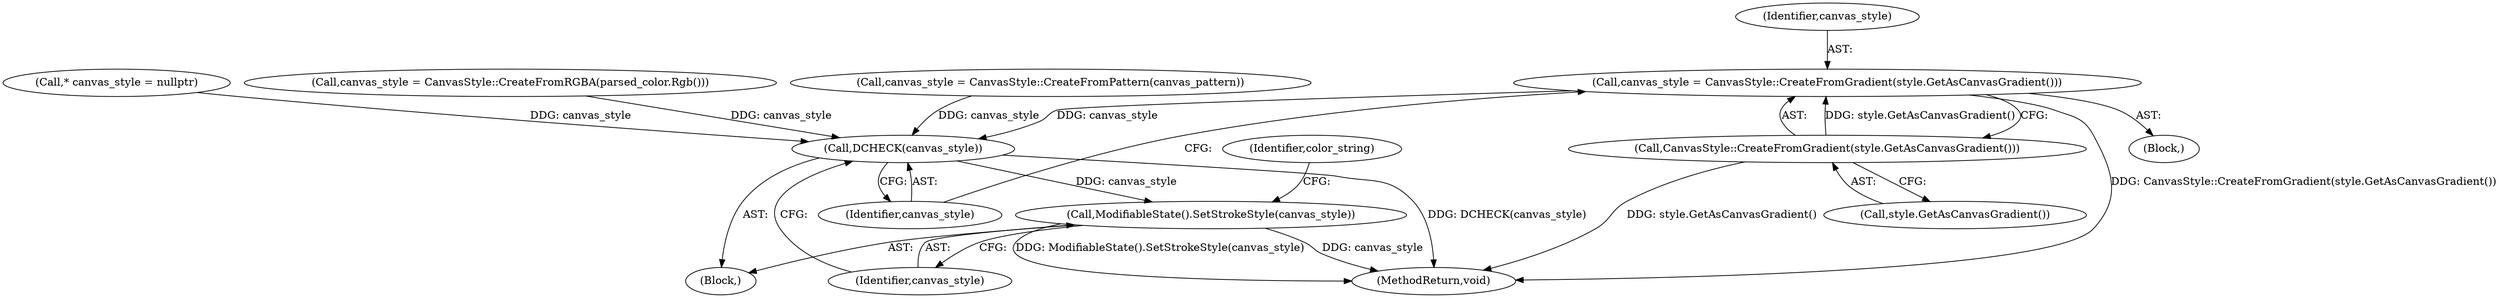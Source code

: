digraph "0_Chrome_6ed26f014f76f10e76e80636027a2db9dcbe1664_4@pointer" {
"1000147" [label="(Call,canvas_style = CanvasStyle::CreateFromGradient(style.GetAsCanvasGradient()))"];
"1000149" [label="(Call,CanvasStyle::CreateFromGradient(style.GetAsCanvasGradient()))"];
"1000170" [label="(Call,DCHECK(canvas_style))"];
"1000172" [label="(Call,ModifiableState().SetStrokeStyle(canvas_style))"];
"1000146" [label="(Block,)"];
"1000139" [label="(Call,canvas_style = CanvasStyle::CreateFromRGBA(parsed_color.Rgb()))"];
"1000166" [label="(Call,canvas_style = CanvasStyle::CreateFromPattern(canvas_pattern))"];
"1000170" [label="(Call,DCHECK(canvas_style))"];
"1000175" [label="(Identifier,color_string)"];
"1000171" [label="(Identifier,canvas_style)"];
"1000173" [label="(Identifier,canvas_style)"];
"1000150" [label="(Call,style.GetAsCanvasGradient())"];
"1000177" [label="(MethodReturn,void)"];
"1000172" [label="(Call,ModifiableState().SetStrokeStyle(canvas_style))"];
"1000102" [label="(Block,)"];
"1000149" [label="(Call,CanvasStyle::CreateFromGradient(style.GetAsCanvasGradient()))"];
"1000148" [label="(Identifier,canvas_style)"];
"1000147" [label="(Call,canvas_style = CanvasStyle::CreateFromGradient(style.GetAsCanvasGradient()))"];
"1000108" [label="(Call,* canvas_style = nullptr)"];
"1000147" -> "1000146"  [label="AST: "];
"1000147" -> "1000149"  [label="CFG: "];
"1000148" -> "1000147"  [label="AST: "];
"1000149" -> "1000147"  [label="AST: "];
"1000171" -> "1000147"  [label="CFG: "];
"1000147" -> "1000177"  [label="DDG: CanvasStyle::CreateFromGradient(style.GetAsCanvasGradient())"];
"1000149" -> "1000147"  [label="DDG: style.GetAsCanvasGradient()"];
"1000147" -> "1000170"  [label="DDG: canvas_style"];
"1000149" -> "1000150"  [label="CFG: "];
"1000150" -> "1000149"  [label="AST: "];
"1000149" -> "1000177"  [label="DDG: style.GetAsCanvasGradient()"];
"1000170" -> "1000102"  [label="AST: "];
"1000170" -> "1000171"  [label="CFG: "];
"1000171" -> "1000170"  [label="AST: "];
"1000173" -> "1000170"  [label="CFG: "];
"1000170" -> "1000177"  [label="DDG: DCHECK(canvas_style)"];
"1000139" -> "1000170"  [label="DDG: canvas_style"];
"1000166" -> "1000170"  [label="DDG: canvas_style"];
"1000108" -> "1000170"  [label="DDG: canvas_style"];
"1000170" -> "1000172"  [label="DDG: canvas_style"];
"1000172" -> "1000102"  [label="AST: "];
"1000172" -> "1000173"  [label="CFG: "];
"1000173" -> "1000172"  [label="AST: "];
"1000175" -> "1000172"  [label="CFG: "];
"1000172" -> "1000177"  [label="DDG: ModifiableState().SetStrokeStyle(canvas_style)"];
"1000172" -> "1000177"  [label="DDG: canvas_style"];
}
